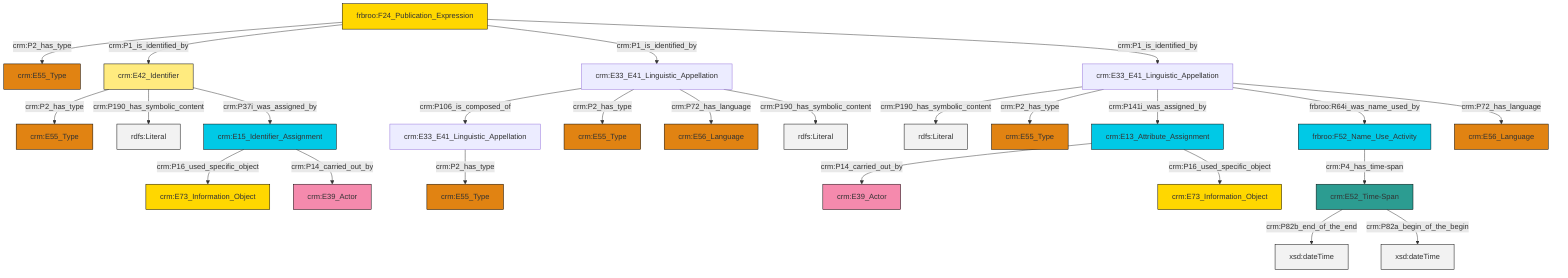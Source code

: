 graph TD
classDef Literal fill:#f2f2f2,stroke:#000000;
classDef CRM_Entity fill:#FFFFFF,stroke:#000000;
classDef Temporal_Entity fill:#00C9E6, stroke:#000000;
classDef Type fill:#E18312, stroke:#000000;
classDef Time-Span fill:#2C9C91, stroke:#000000;
classDef Appellation fill:#FFEB7F, stroke:#000000;
classDef Place fill:#008836, stroke:#000000;
classDef Persistent_Item fill:#B266B2, stroke:#000000;
classDef Conceptual_Object fill:#FFD700, stroke:#000000;
classDef Physical_Thing fill:#D2B48C, stroke:#000000;
classDef Actor fill:#f58aad, stroke:#000000;
classDef PC_Classes fill:#4ce600, stroke:#000000;
classDef Multi fill:#cccccc,stroke:#000000;

2["crm:E33_E41_Linguistic_Appellation"]:::Default -->|crm:P190_has_symbolic_content| 3[rdfs:Literal]:::Literal
4["frbroo:F24_Publication_Expression"]:::Conceptual_Object -->|crm:P2_has_type| 5["crm:E55_Type"]:::Type
6["crm:E13_Attribute_Assignment"]:::Temporal_Entity -->|crm:P14_carried_out_by| 7["crm:E39_Actor"]:::Actor
15["crm:E15_Identifier_Assignment"]:::Temporal_Entity -->|crm:P16_used_specific_object| 16["crm:E73_Information_Object"]:::Conceptual_Object
15["crm:E15_Identifier_Assignment"]:::Temporal_Entity -->|crm:P14_carried_out_by| 23["crm:E39_Actor"]:::Actor
4["frbroo:F24_Publication_Expression"]:::Conceptual_Object -->|crm:P1_is_identified_by| 19["crm:E42_Identifier"]:::Appellation
19["crm:E42_Identifier"]:::Appellation -->|crm:P2_has_type| 0["crm:E55_Type"]:::Type
21["crm:E52_Time-Span"]:::Time-Span -->|crm:P82b_end_of_the_end| 24[xsd:dateTime]:::Literal
27["frbroo:F52_Name_Use_Activity"]:::Temporal_Entity -->|crm:P4_has_time-span| 21["crm:E52_Time-Span"]:::Time-Span
33["crm:E33_E41_Linguistic_Appellation"]:::Default -->|crm:P106_is_composed_of| 28["crm:E33_E41_Linguistic_Appellation"]:::Default
2["crm:E33_E41_Linguistic_Appellation"]:::Default -->|crm:P2_has_type| 34["crm:E55_Type"]:::Type
2["crm:E33_E41_Linguistic_Appellation"]:::Default -->|crm:P141i_was_assigned_by| 6["crm:E13_Attribute_Assignment"]:::Temporal_Entity
4["frbroo:F24_Publication_Expression"]:::Conceptual_Object -->|crm:P1_is_identified_by| 33["crm:E33_E41_Linguistic_Appellation"]:::Default
2["crm:E33_E41_Linguistic_Appellation"]:::Default -->|frbroo:R64i_was_name_used_by| 27["frbroo:F52_Name_Use_Activity"]:::Temporal_Entity
21["crm:E52_Time-Span"]:::Time-Span -->|crm:P82a_begin_of_the_begin| 38[xsd:dateTime]:::Literal
33["crm:E33_E41_Linguistic_Appellation"]:::Default -->|crm:P2_has_type| 35["crm:E55_Type"]:::Type
6["crm:E13_Attribute_Assignment"]:::Temporal_Entity -->|crm:P16_used_specific_object| 31["crm:E73_Information_Object"]:::Conceptual_Object
28["crm:E33_E41_Linguistic_Appellation"]:::Default -->|crm:P2_has_type| 25["crm:E55_Type"]:::Type
19["crm:E42_Identifier"]:::Appellation -->|crm:P190_has_symbolic_content| 44[rdfs:Literal]:::Literal
2["crm:E33_E41_Linguistic_Appellation"]:::Default -->|crm:P72_has_language| 10["crm:E56_Language"]:::Type
4["frbroo:F24_Publication_Expression"]:::Conceptual_Object -->|crm:P1_is_identified_by| 2["crm:E33_E41_Linguistic_Appellation"]:::Default
19["crm:E42_Identifier"]:::Appellation -->|crm:P37i_was_assigned_by| 15["crm:E15_Identifier_Assignment"]:::Temporal_Entity
33["crm:E33_E41_Linguistic_Appellation"]:::Default -->|crm:P72_has_language| 17["crm:E56_Language"]:::Type
33["crm:E33_E41_Linguistic_Appellation"]:::Default -->|crm:P190_has_symbolic_content| 46[rdfs:Literal]:::Literal